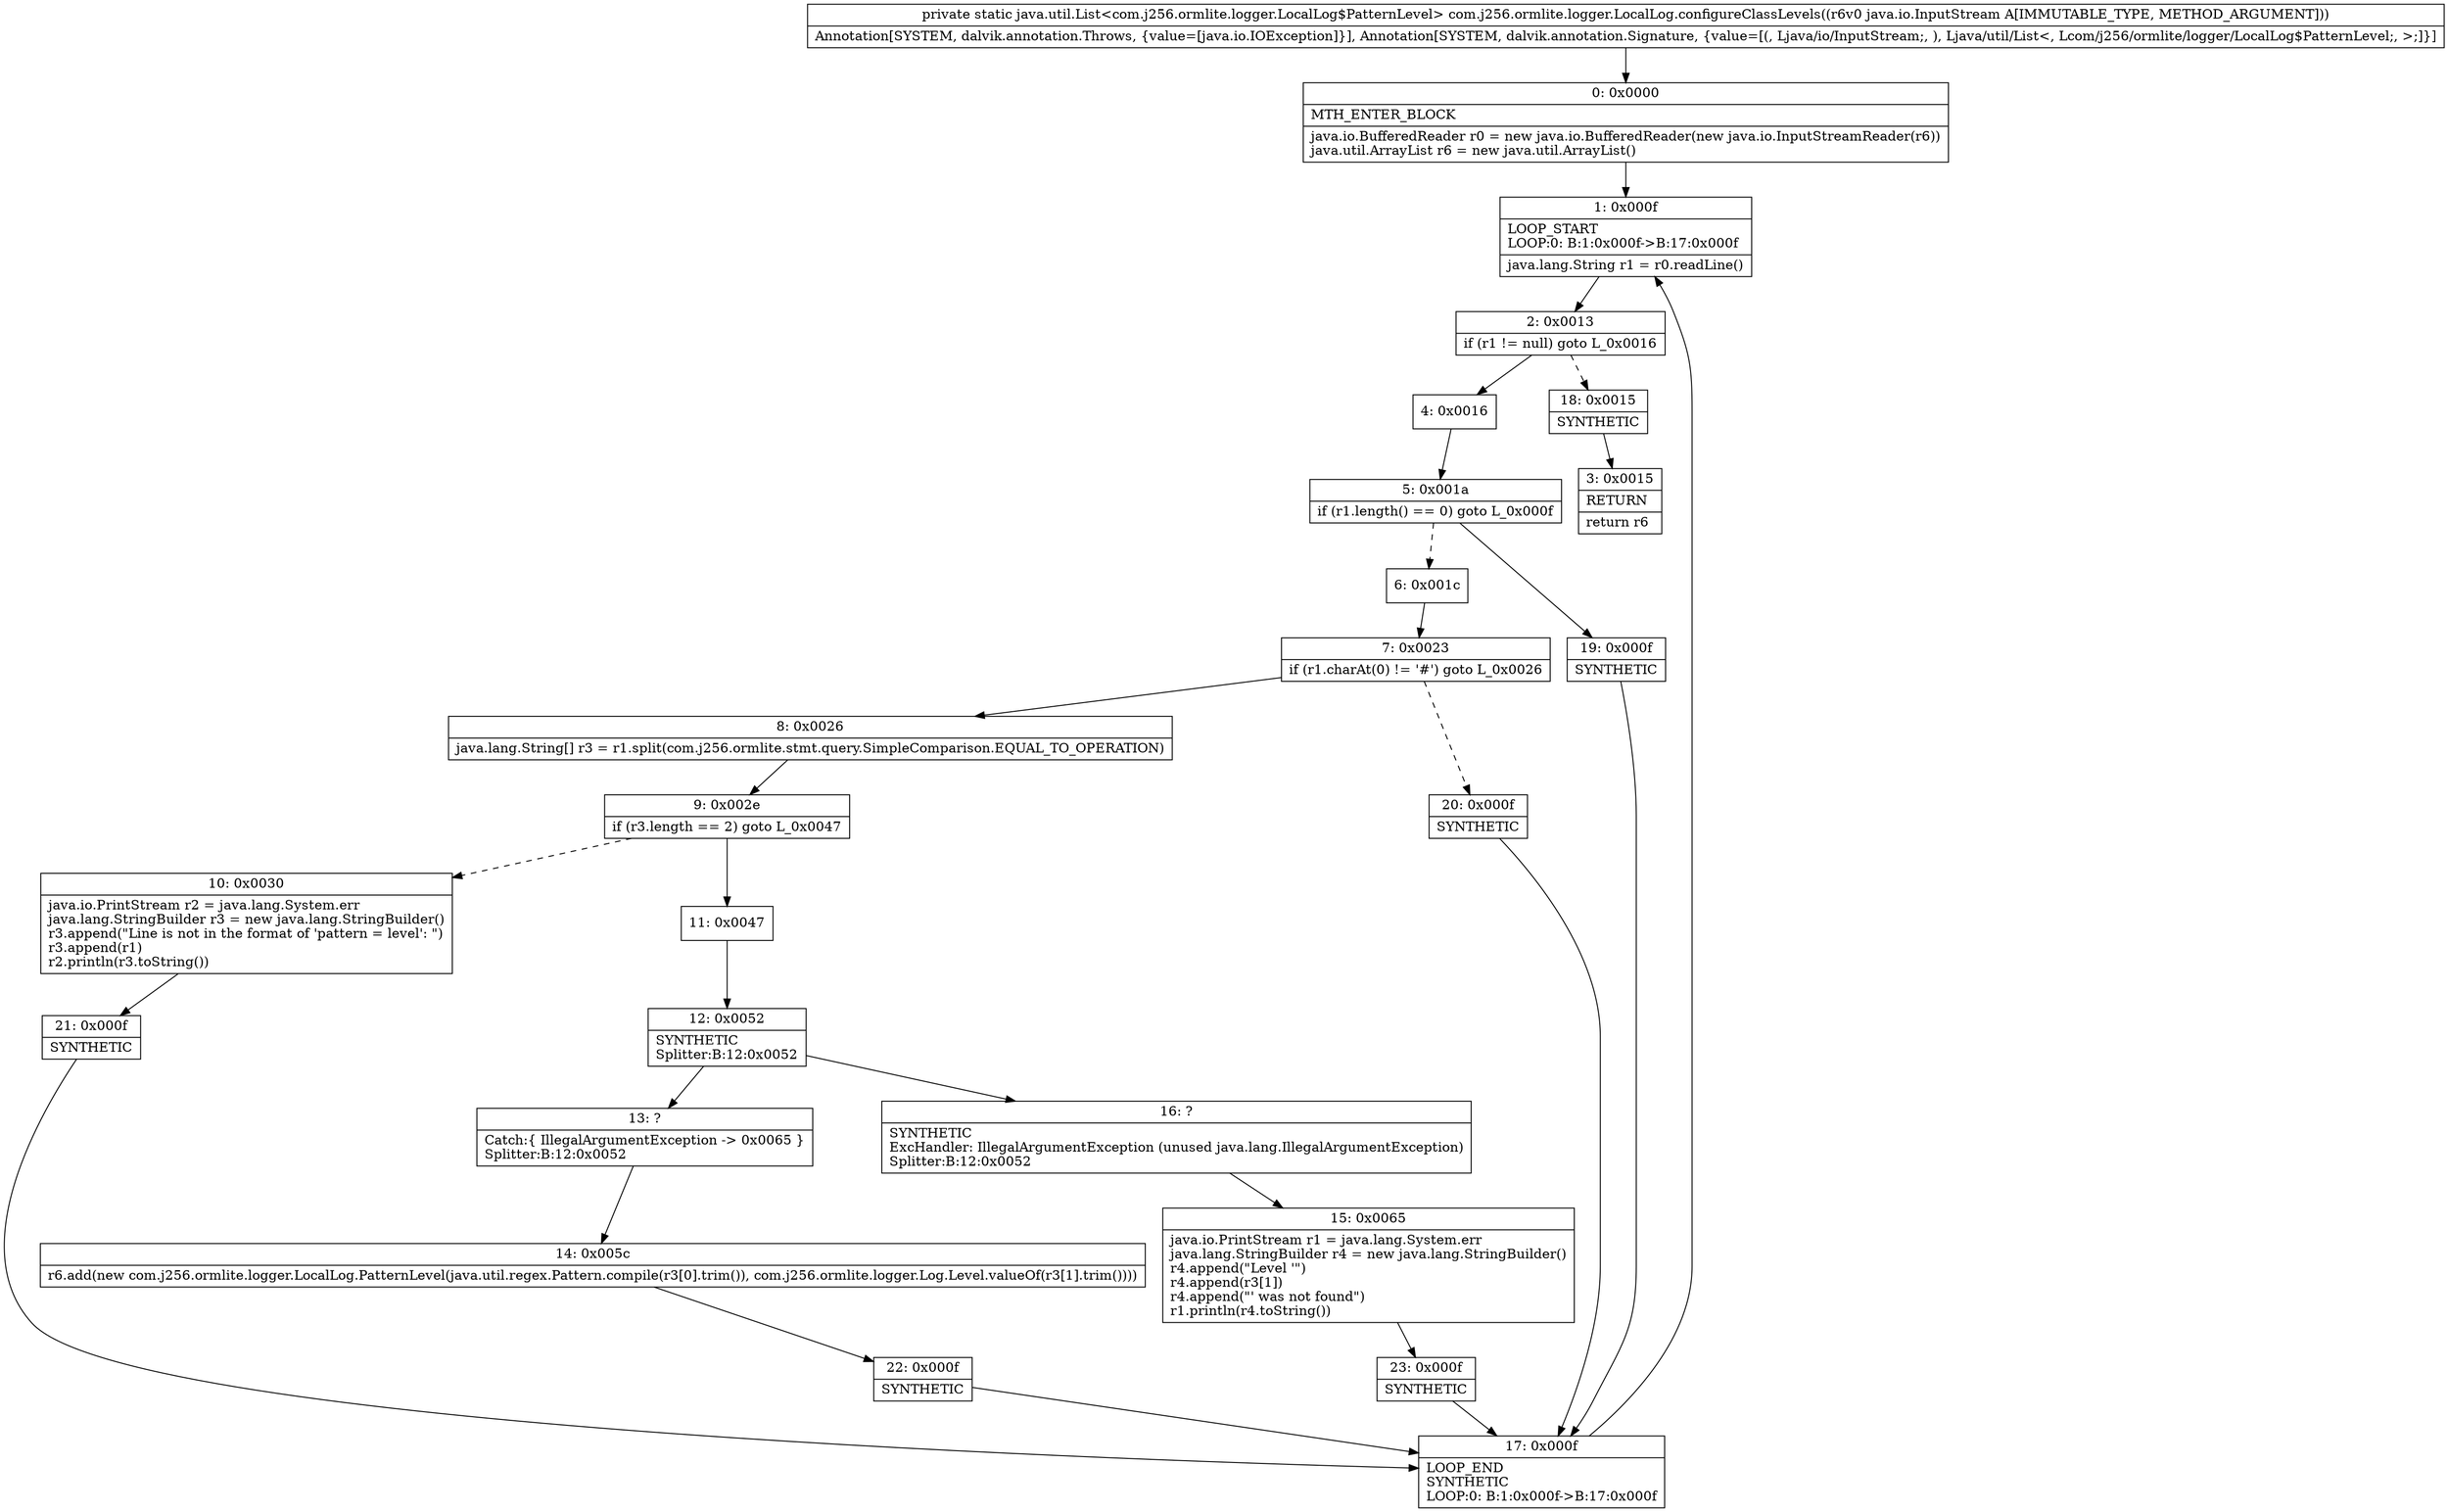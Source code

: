 digraph "CFG forcom.j256.ormlite.logger.LocalLog.configureClassLevels(Ljava\/io\/InputStream;)Ljava\/util\/List;" {
Node_0 [shape=record,label="{0\:\ 0x0000|MTH_ENTER_BLOCK\l|java.io.BufferedReader r0 = new java.io.BufferedReader(new java.io.InputStreamReader(r6))\ljava.util.ArrayList r6 = new java.util.ArrayList()\l}"];
Node_1 [shape=record,label="{1\:\ 0x000f|LOOP_START\lLOOP:0: B:1:0x000f\-\>B:17:0x000f\l|java.lang.String r1 = r0.readLine()\l}"];
Node_2 [shape=record,label="{2\:\ 0x0013|if (r1 != null) goto L_0x0016\l}"];
Node_3 [shape=record,label="{3\:\ 0x0015|RETURN\l|return r6\l}"];
Node_4 [shape=record,label="{4\:\ 0x0016}"];
Node_5 [shape=record,label="{5\:\ 0x001a|if (r1.length() == 0) goto L_0x000f\l}"];
Node_6 [shape=record,label="{6\:\ 0x001c}"];
Node_7 [shape=record,label="{7\:\ 0x0023|if (r1.charAt(0) != '#') goto L_0x0026\l}"];
Node_8 [shape=record,label="{8\:\ 0x0026|java.lang.String[] r3 = r1.split(com.j256.ormlite.stmt.query.SimpleComparison.EQUAL_TO_OPERATION)\l}"];
Node_9 [shape=record,label="{9\:\ 0x002e|if (r3.length == 2) goto L_0x0047\l}"];
Node_10 [shape=record,label="{10\:\ 0x0030|java.io.PrintStream r2 = java.lang.System.err\ljava.lang.StringBuilder r3 = new java.lang.StringBuilder()\lr3.append(\"Line is not in the format of 'pattern = level': \")\lr3.append(r1)\lr2.println(r3.toString())\l}"];
Node_11 [shape=record,label="{11\:\ 0x0047}"];
Node_12 [shape=record,label="{12\:\ 0x0052|SYNTHETIC\lSplitter:B:12:0x0052\l}"];
Node_13 [shape=record,label="{13\:\ ?|Catch:\{ IllegalArgumentException \-\> 0x0065 \}\lSplitter:B:12:0x0052\l}"];
Node_14 [shape=record,label="{14\:\ 0x005c|r6.add(new com.j256.ormlite.logger.LocalLog.PatternLevel(java.util.regex.Pattern.compile(r3[0].trim()), com.j256.ormlite.logger.Log.Level.valueOf(r3[1].trim())))\l}"];
Node_15 [shape=record,label="{15\:\ 0x0065|java.io.PrintStream r1 = java.lang.System.err\ljava.lang.StringBuilder r4 = new java.lang.StringBuilder()\lr4.append(\"Level '\")\lr4.append(r3[1])\lr4.append(\"' was not found\")\lr1.println(r4.toString())\l}"];
Node_16 [shape=record,label="{16\:\ ?|SYNTHETIC\lExcHandler: IllegalArgumentException (unused java.lang.IllegalArgumentException)\lSplitter:B:12:0x0052\l}"];
Node_17 [shape=record,label="{17\:\ 0x000f|LOOP_END\lSYNTHETIC\lLOOP:0: B:1:0x000f\-\>B:17:0x000f\l}"];
Node_18 [shape=record,label="{18\:\ 0x0015|SYNTHETIC\l}"];
Node_19 [shape=record,label="{19\:\ 0x000f|SYNTHETIC\l}"];
Node_20 [shape=record,label="{20\:\ 0x000f|SYNTHETIC\l}"];
Node_21 [shape=record,label="{21\:\ 0x000f|SYNTHETIC\l}"];
Node_22 [shape=record,label="{22\:\ 0x000f|SYNTHETIC\l}"];
Node_23 [shape=record,label="{23\:\ 0x000f|SYNTHETIC\l}"];
MethodNode[shape=record,label="{private static java.util.List\<com.j256.ormlite.logger.LocalLog$PatternLevel\> com.j256.ormlite.logger.LocalLog.configureClassLevels((r6v0 java.io.InputStream A[IMMUTABLE_TYPE, METHOD_ARGUMENT]))  | Annotation[SYSTEM, dalvik.annotation.Throws, \{value=[java.io.IOException]\}], Annotation[SYSTEM, dalvik.annotation.Signature, \{value=[(, Ljava\/io\/InputStream;, ), Ljava\/util\/List\<, Lcom\/j256\/ormlite\/logger\/LocalLog$PatternLevel;, \>;]\}]\l}"];
MethodNode -> Node_0;
Node_0 -> Node_1;
Node_1 -> Node_2;
Node_2 -> Node_4;
Node_2 -> Node_18[style=dashed];
Node_4 -> Node_5;
Node_5 -> Node_6[style=dashed];
Node_5 -> Node_19;
Node_6 -> Node_7;
Node_7 -> Node_8;
Node_7 -> Node_20[style=dashed];
Node_8 -> Node_9;
Node_9 -> Node_10[style=dashed];
Node_9 -> Node_11;
Node_10 -> Node_21;
Node_11 -> Node_12;
Node_12 -> Node_13;
Node_12 -> Node_16;
Node_13 -> Node_14;
Node_14 -> Node_22;
Node_15 -> Node_23;
Node_16 -> Node_15;
Node_17 -> Node_1;
Node_18 -> Node_3;
Node_19 -> Node_17;
Node_20 -> Node_17;
Node_21 -> Node_17;
Node_22 -> Node_17;
Node_23 -> Node_17;
}

